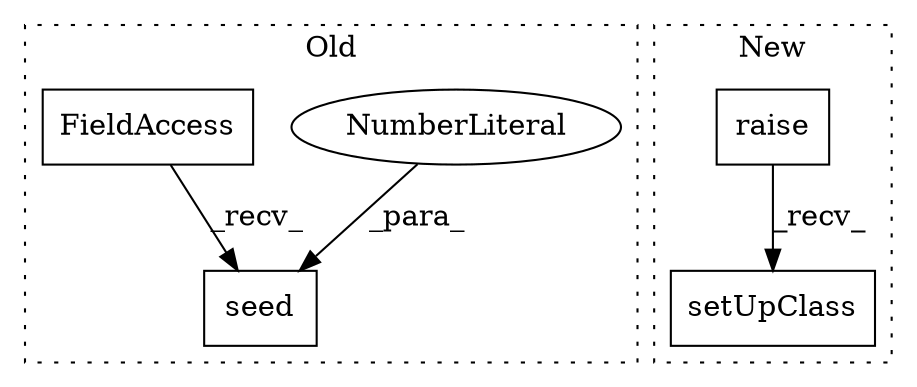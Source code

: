 digraph G {
subgraph cluster0 {
1 [label="seed" a="32" s="631,640" l="5,1" shape="box"];
3 [label="NumberLiteral" a="34" s="636" l="4" shape="ellipse"];
4 [label="FieldAccess" a="22" s="618" l="12" shape="box"];
label = "Old";
style="dotted";
}
subgraph cluster1 {
2 [label="setUpClass" a="32" s="617" l="12" shape="box"];
5 [label="raise" a="32" s="609" l="7" shape="box"];
label = "New";
style="dotted";
}
3 -> 1 [label="_para_"];
4 -> 1 [label="_recv_"];
5 -> 2 [label="_recv_"];
}